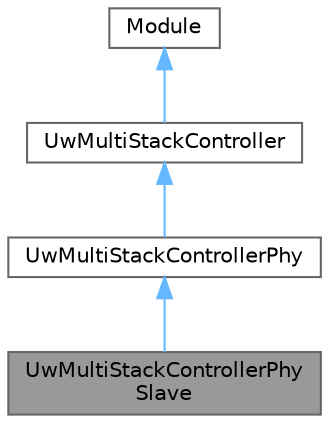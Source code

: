 digraph "UwMultiStackControllerPhySlave"
{
 // LATEX_PDF_SIZE
  bgcolor="transparent";
  edge [fontname=Helvetica,fontsize=10,labelfontname=Helvetica,labelfontsize=10];
  node [fontname=Helvetica,fontsize=10,shape=box,height=0.2,width=0.4];
  Node1 [id="Node000001",label="UwMultiStackControllerPhy\lSlave",height=0.2,width=0.4,color="gray40", fillcolor="grey60", style="filled", fontcolor="black",tooltip="Class used to represents the UwMultiStackControllerPhySlave layer of a node."];
  Node2 -> Node1 [id="edge1_Node000001_Node000002",dir="back",color="steelblue1",style="solid",tooltip=" "];
  Node2 [id="Node000002",label="UwMultiStackControllerPhy",height=0.2,width=0.4,color="gray40", fillcolor="white", style="filled",URL="$classUwMultiStackControllerPhy.html",tooltip=" "];
  Node3 -> Node2 [id="edge2_Node000002_Node000003",dir="back",color="steelblue1",style="solid",tooltip=" "];
  Node3 [id="Node000003",label="UwMultiStackController",height=0.2,width=0.4,color="gray40", fillcolor="white", style="filled",URL="$classUwMultiStackController.html",tooltip="Class used to represents the UwMultiStackController layer of a node."];
  Node4 -> Node3 [id="edge3_Node000003_Node000004",dir="back",color="steelblue1",style="solid",tooltip=" "];
  Node4 [id="Node000004",label="Module",height=0.2,width=0.4,color="gray40", fillcolor="white", style="filled",tooltip=" "];
}
